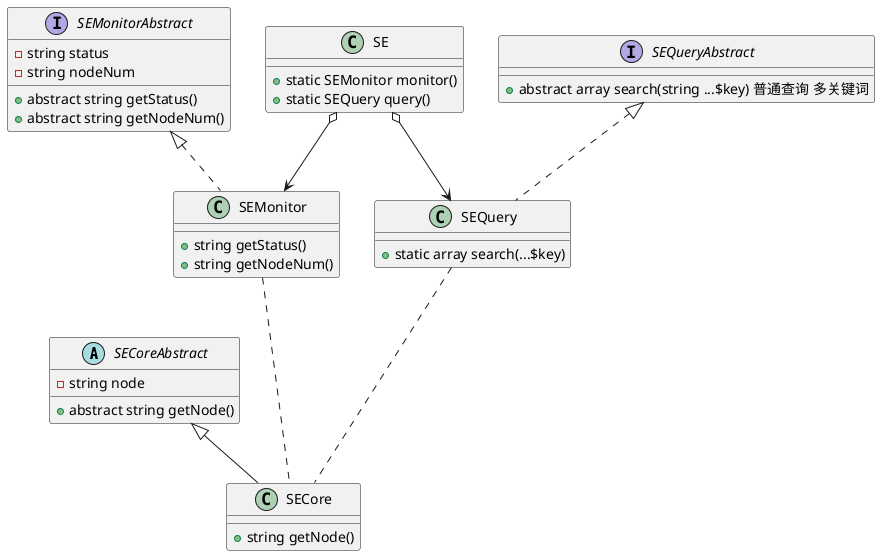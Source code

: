 @startuml

'核心类
abstract class SECoreAbstract {
- string node
+ abstract string getNode()
}

class SECore extends SECoreAbstract {
+ string getNode()
}

'监测类
interface SEMonitorAbstract {
- string status
- string nodeNum
+ abstract string getStatus()
+ abstract string getNodeNum()
}

class SEMonitor implements SEMonitorAbstract {
+ string getStatus()
+ string getNodeNum()
}

'查询类
Interface SEQueryAbstract {
+ abstract array search(string ...$key) 普通查询 多关键词
}

class SEQuery implements SEQueryAbstract {
+ static array search(...$key)
}

'管理
class SE {
+ static SEMonitor monitor()
+ static SEQuery query()
}

'依赖关系
SEMonitor ... SECore
SEQuery ... SECore

'包含关系

SE o--> SEMonitor
SE o--> SEQuery

@enduml